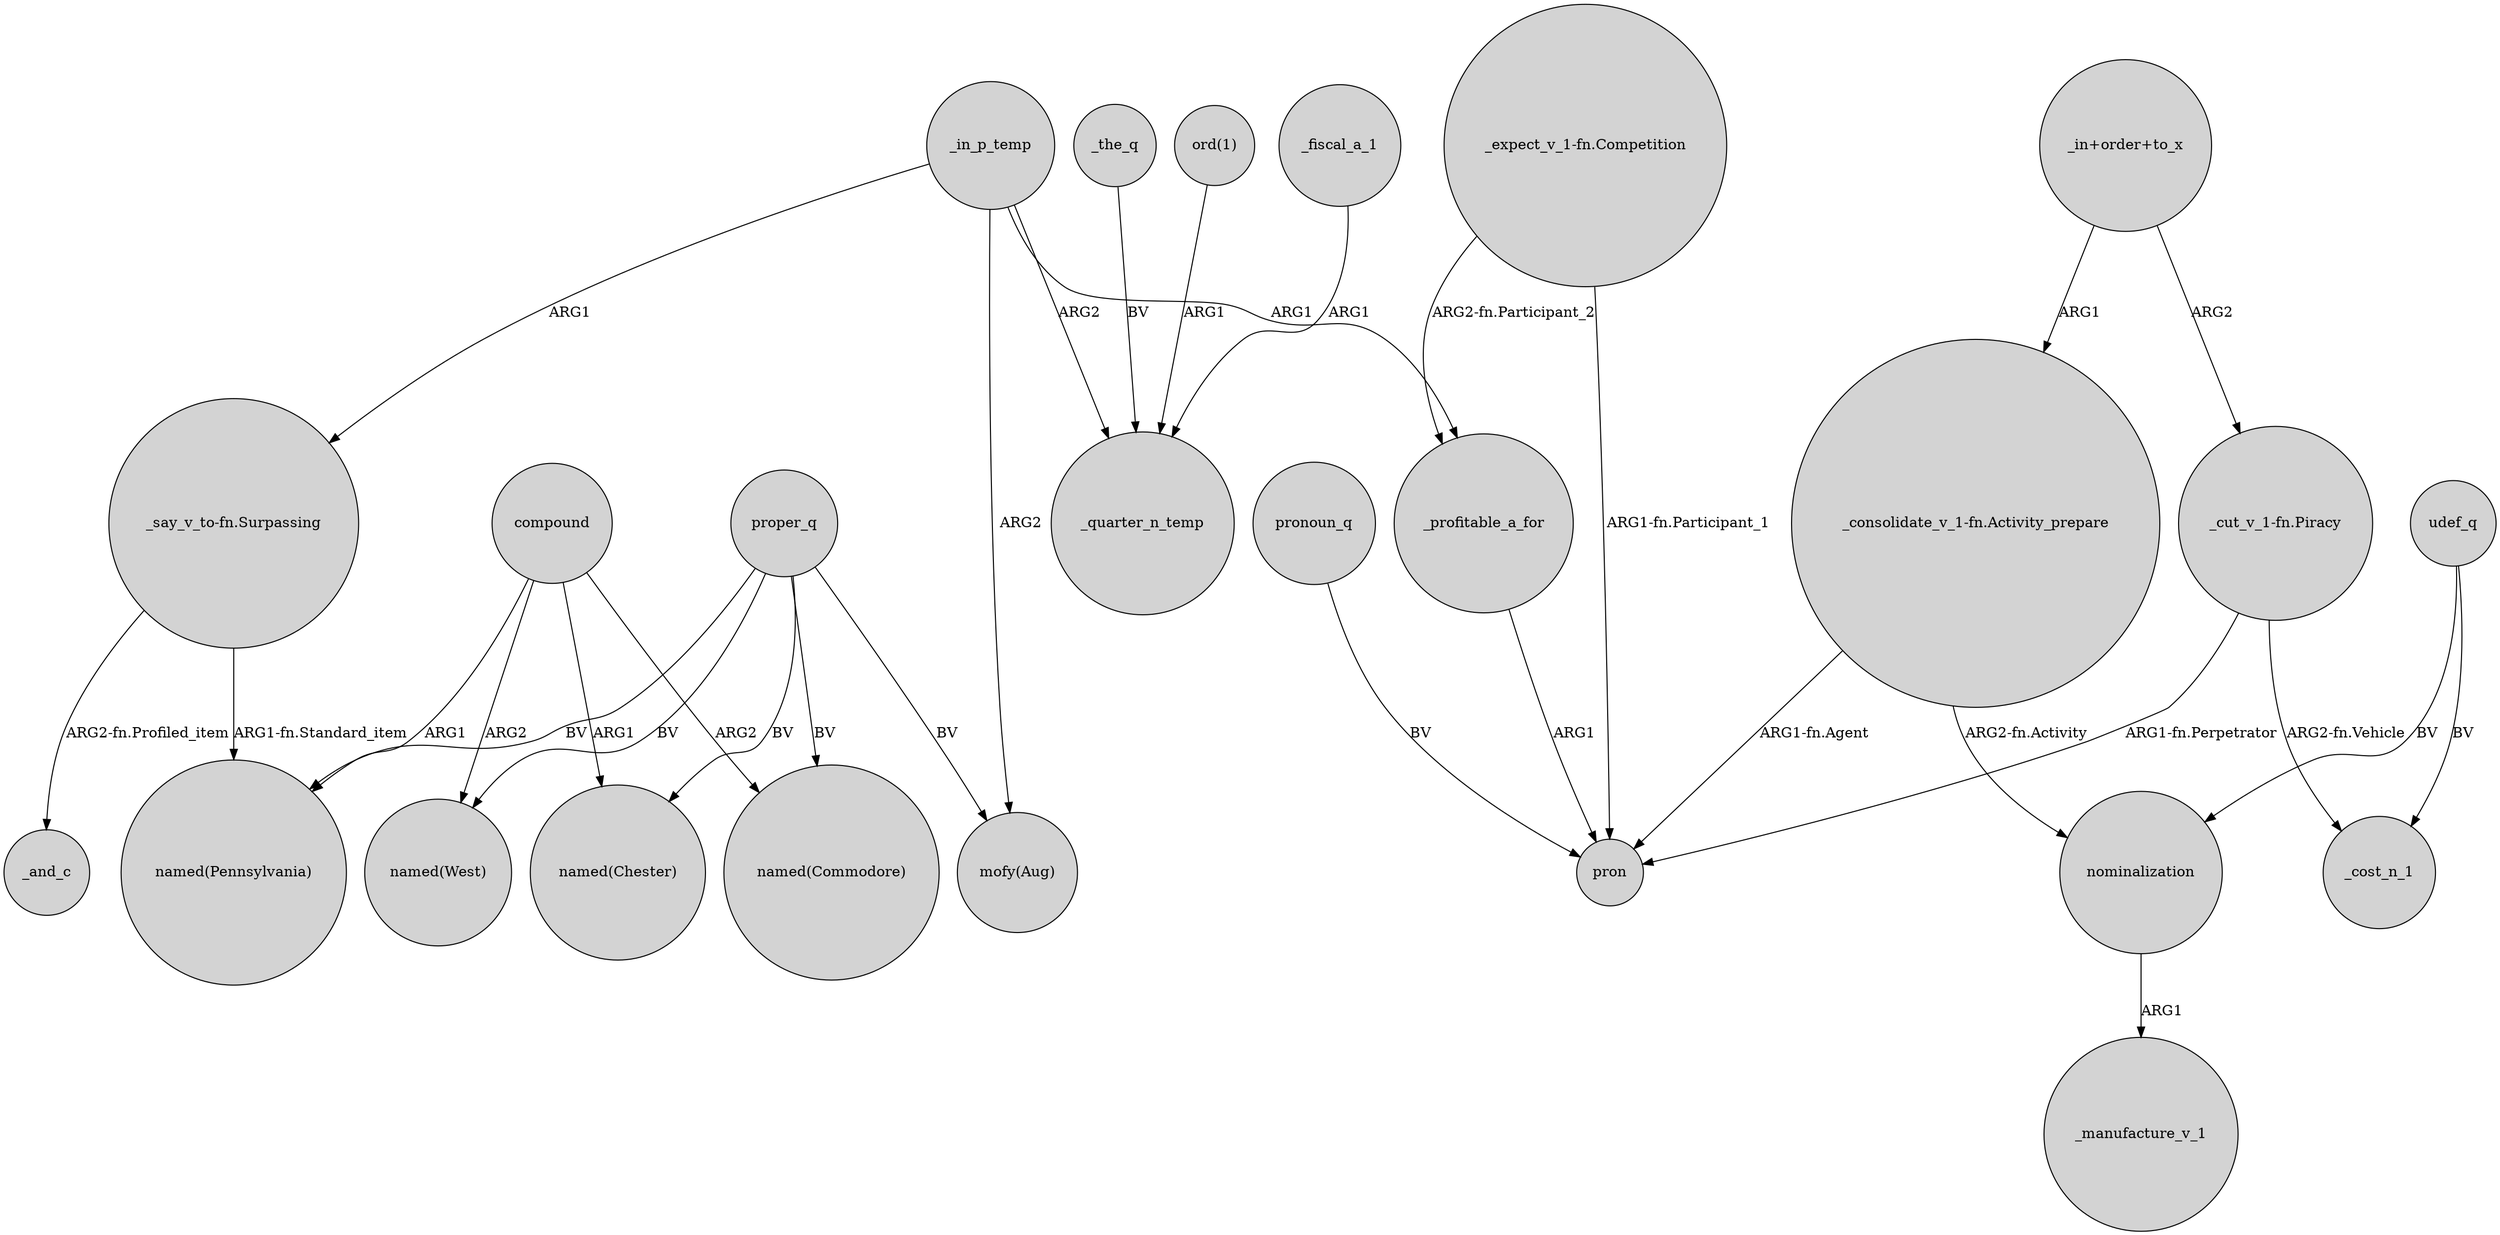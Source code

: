 digraph {
	node [shape=circle style=filled]
	_in_p_temp -> "mofy(Aug)" [label=ARG2]
	_in_p_temp -> _quarter_n_temp [label=ARG2]
	"_in+order+to_x" -> "_cut_v_1-fn.Piracy" [label=ARG2]
	_the_q -> _quarter_n_temp [label=BV]
	udef_q -> nominalization [label=BV]
	proper_q -> "mofy(Aug)" [label=BV]
	"_expect_v_1-fn.Competition" -> _profitable_a_for [label="ARG2-fn.Participant_2"]
	proper_q -> "named(Chester)" [label=BV]
	proper_q -> "named(Commodore)" [label=BV]
	pronoun_q -> pron [label=BV]
	"_expect_v_1-fn.Competition" -> pron [label="ARG1-fn.Participant_1"]
	compound -> "named(West)" [label=ARG2]
	_in_p_temp -> _profitable_a_for [label=ARG1]
	"ord(1)" -> _quarter_n_temp [label=ARG1]
	proper_q -> "named(West)" [label=BV]
	"_say_v_to-fn.Surpassing" -> _and_c [label="ARG2-fn.Profiled_item"]
	compound -> "named(Pennsylvania)" [label=ARG1]
	"_consolidate_v_1-fn.Activity_prepare" -> nominalization [label="ARG2-fn.Activity"]
	_in_p_temp -> "_say_v_to-fn.Surpassing" [label=ARG1]
	compound -> "named(Chester)" [label=ARG1]
	"_consolidate_v_1-fn.Activity_prepare" -> pron [label="ARG1-fn.Agent"]
	"_cut_v_1-fn.Piracy" -> _cost_n_1 [label="ARG2-fn.Vehicle"]
	proper_q -> "named(Pennsylvania)" [label=BV]
	"_in+order+to_x" -> "_consolidate_v_1-fn.Activity_prepare" [label=ARG1]
	_fiscal_a_1 -> _quarter_n_temp [label=ARG1]
	_profitable_a_for -> pron [label=ARG1]
	nominalization -> _manufacture_v_1 [label=ARG1]
	"_say_v_to-fn.Surpassing" -> "named(Pennsylvania)" [label="ARG1-fn.Standard_item"]
	"_cut_v_1-fn.Piracy" -> pron [label="ARG1-fn.Perpetrator"]
	compound -> "named(Commodore)" [label=ARG2]
	udef_q -> _cost_n_1 [label=BV]
}
